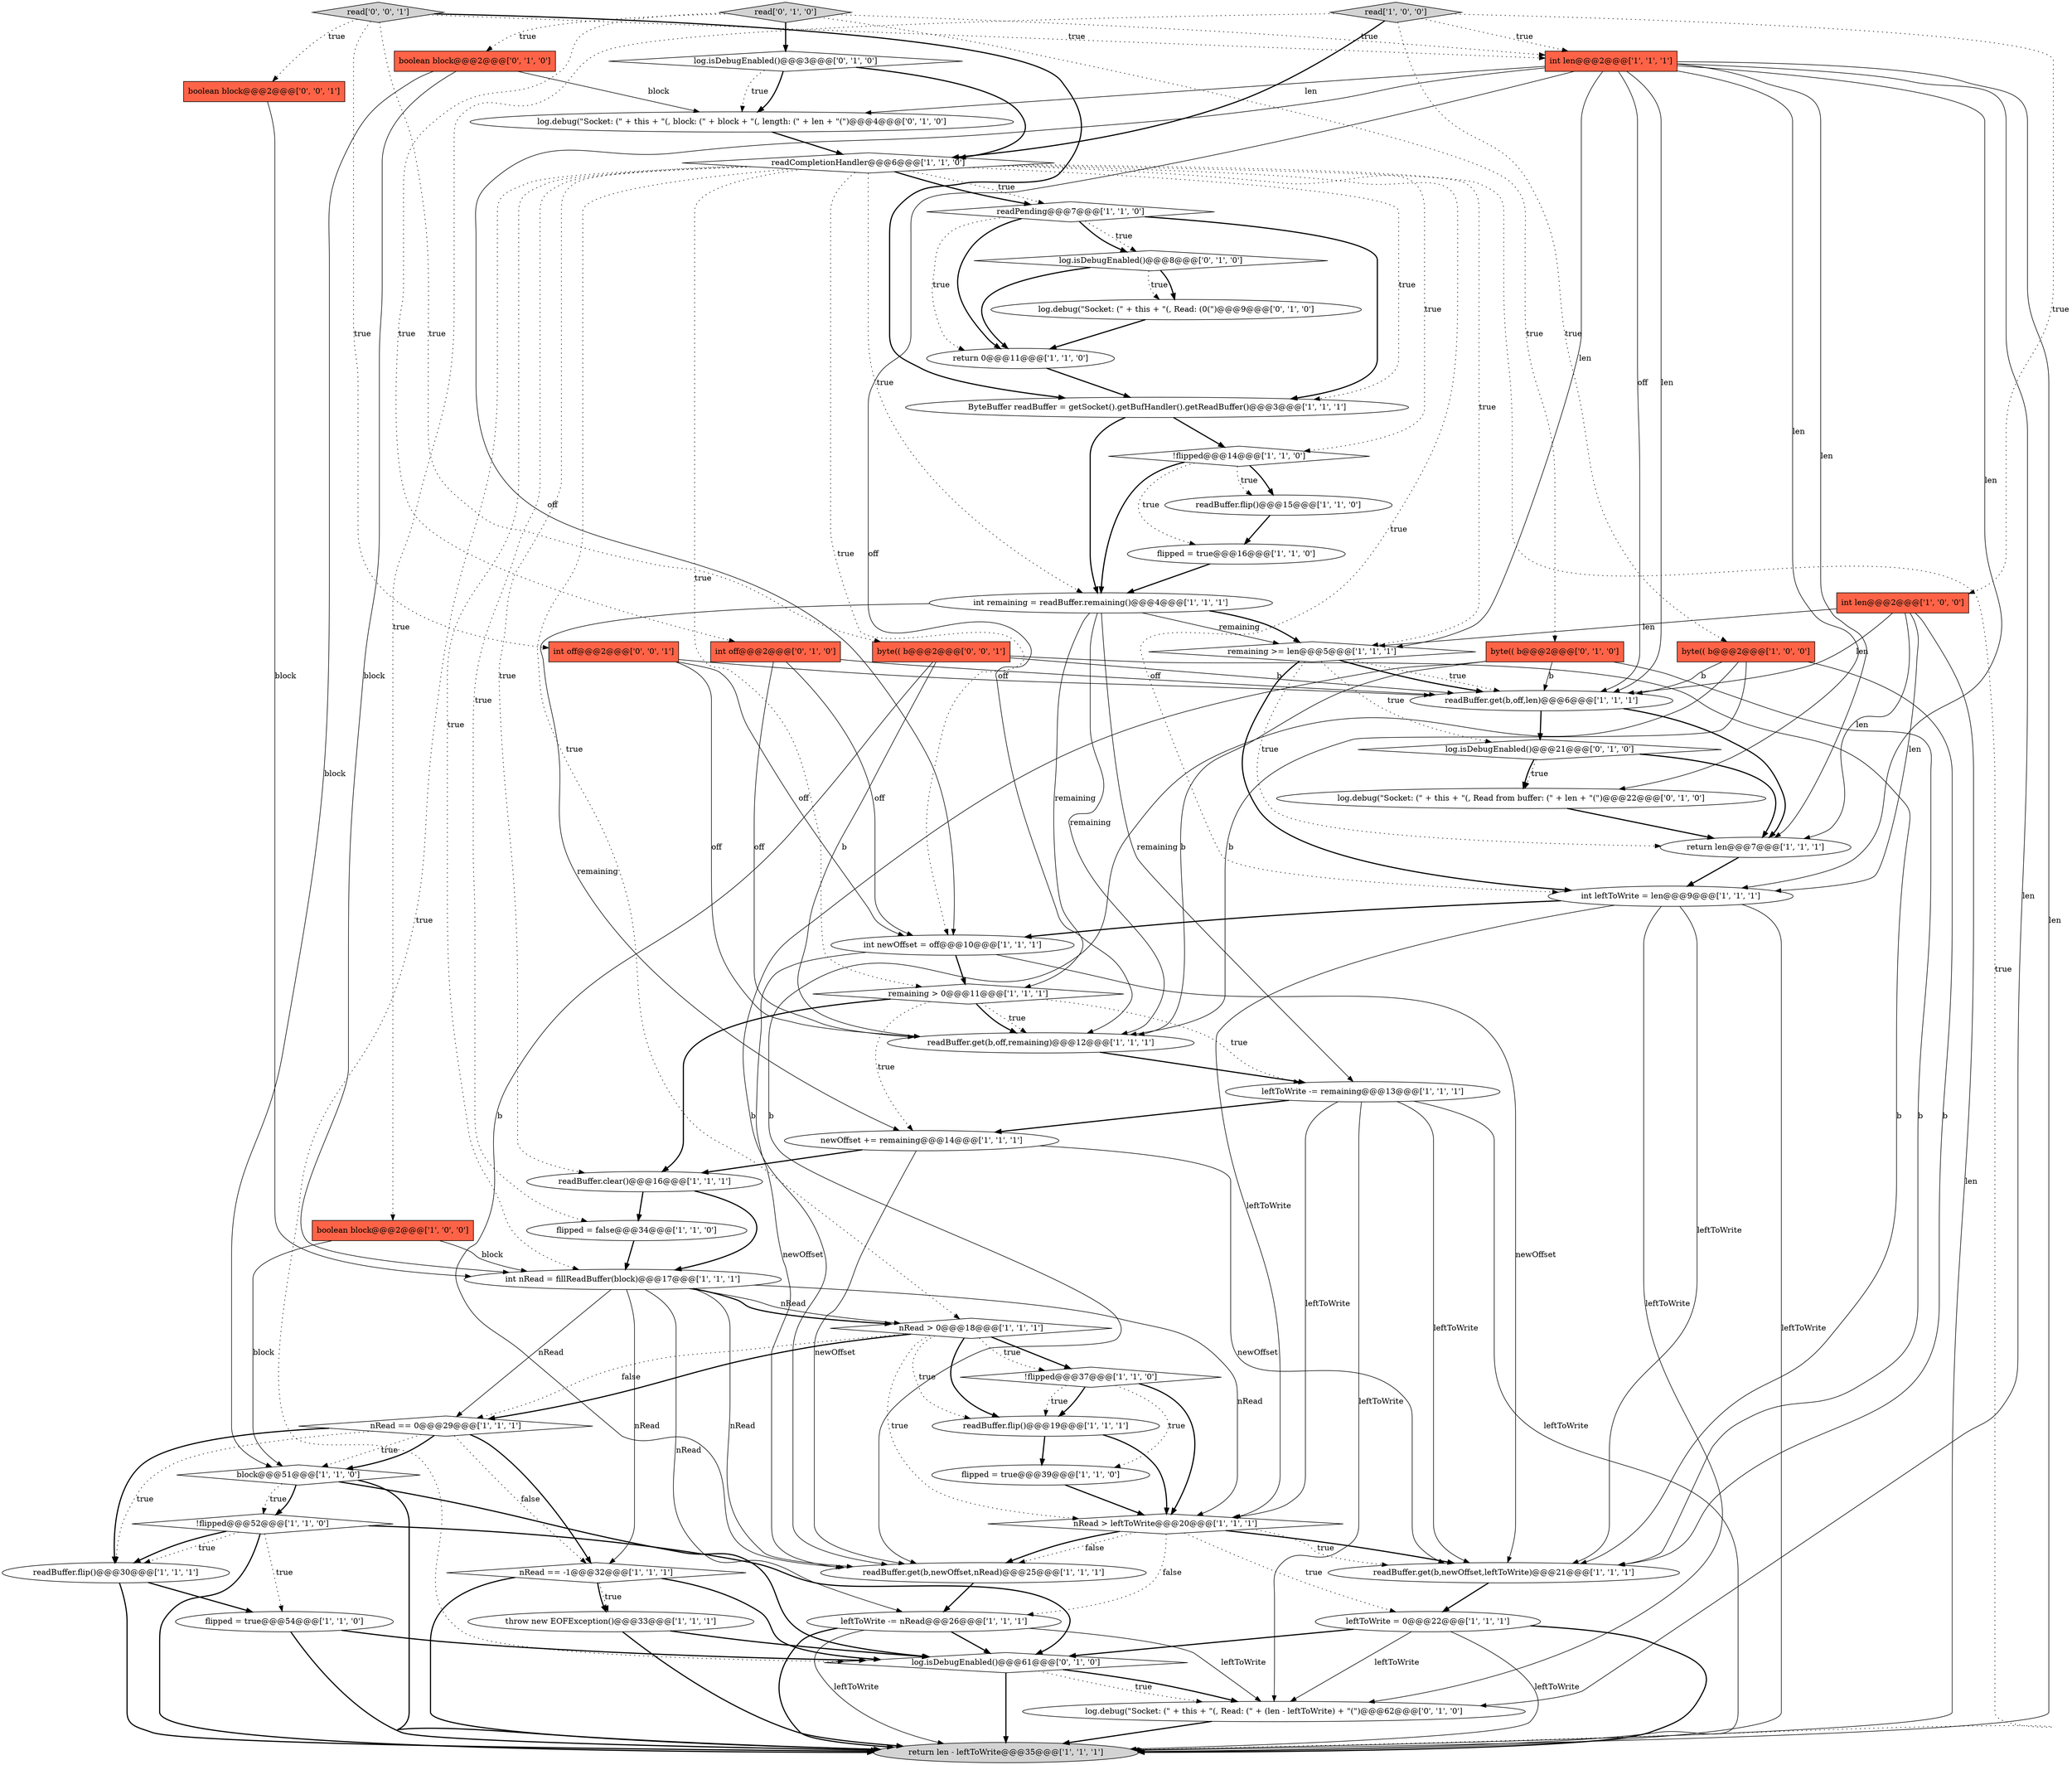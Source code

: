 digraph {
47 [style = filled, label = "log.debug(\"Socket: (\" + this + \"(, Read: (\" + (len - leftToWrite) + \"(\")@@@62@@@['0', '1', '0']", fillcolor = white, shape = ellipse image = "AAA1AAABBB2BBB"];
7 [style = filled, label = "leftToWrite -= nRead@@@26@@@['1', '1', '1']", fillcolor = white, shape = ellipse image = "AAA0AAABBB1BBB"];
57 [style = filled, label = "read['0', '0', '1']", fillcolor = lightgray, shape = diamond image = "AAA0AAABBB3BBB"];
11 [style = filled, label = "boolean block@@@2@@@['1', '0', '0']", fillcolor = tomato, shape = box image = "AAA0AAABBB1BBB"];
14 [style = filled, label = "int newOffset = off@@@10@@@['1', '1', '1']", fillcolor = white, shape = ellipse image = "AAA0AAABBB1BBB"];
32 [style = filled, label = "nRead > 0@@@18@@@['1', '1', '1']", fillcolor = white, shape = diamond image = "AAA0AAABBB1BBB"];
15 [style = filled, label = "byte(( b@@@2@@@['1', '0', '0']", fillcolor = tomato, shape = box image = "AAA0AAABBB1BBB"];
46 [style = filled, label = "log.isDebugEnabled()@@@21@@@['0', '1', '0']", fillcolor = white, shape = diamond image = "AAA1AAABBB2BBB"];
54 [style = filled, label = "byte(( b@@@2@@@['0', '0', '1']", fillcolor = tomato, shape = box image = "AAA0AAABBB3BBB"];
56 [style = filled, label = "boolean block@@@2@@@['0', '0', '1']", fillcolor = tomato, shape = box image = "AAA0AAABBB3BBB"];
21 [style = filled, label = "flipped = true@@@39@@@['1', '1', '0']", fillcolor = white, shape = ellipse image = "AAA0AAABBB1BBB"];
0 [style = filled, label = "readBuffer.get(b,off,len)@@@6@@@['1', '1', '1']", fillcolor = white, shape = ellipse image = "AAA0AAABBB1BBB"];
44 [style = filled, label = "byte(( b@@@2@@@['0', '1', '0']", fillcolor = tomato, shape = box image = "AAA0AAABBB2BBB"];
50 [style = filled, label = "read['0', '1', '0']", fillcolor = lightgray, shape = diamond image = "AAA0AAABBB2BBB"];
52 [style = filled, label = "log.isDebugEnabled()@@@3@@@['0', '1', '0']", fillcolor = white, shape = diamond image = "AAA1AAABBB2BBB"];
8 [style = filled, label = "readBuffer.get(b,newOffset,leftToWrite)@@@21@@@['1', '1', '1']", fillcolor = white, shape = ellipse image = "AAA0AAABBB1BBB"];
1 [style = filled, label = "readBuffer.flip()@@@19@@@['1', '1', '1']", fillcolor = white, shape = ellipse image = "AAA0AAABBB1BBB"];
25 [style = filled, label = "return len - leftToWrite@@@35@@@['1', '1', '1']", fillcolor = lightgray, shape = ellipse image = "AAA0AAABBB1BBB"];
51 [style = filled, label = "log.debug(\"Socket: (\" + this + \"(, Read from buffer: (\" + len + \"(\")@@@22@@@['0', '1', '0']", fillcolor = white, shape = ellipse image = "AAA1AAABBB2BBB"];
2 [style = filled, label = "readBuffer.flip()@@@30@@@['1', '1', '1']", fillcolor = white, shape = ellipse image = "AAA0AAABBB1BBB"];
53 [style = filled, label = "log.debug(\"Socket: (\" + this + \"(, Read: (0(\")@@@9@@@['0', '1', '0']", fillcolor = white, shape = ellipse image = "AAA1AAABBB2BBB"];
29 [style = filled, label = "int nRead = fillReadBuffer(block)@@@17@@@['1', '1', '1']", fillcolor = white, shape = ellipse image = "AAA0AAABBB1BBB"];
49 [style = filled, label = "log.isDebugEnabled()@@@8@@@['0', '1', '0']", fillcolor = white, shape = diamond image = "AAA1AAABBB2BBB"];
41 [style = filled, label = "readBuffer.flip()@@@15@@@['1', '1', '0']", fillcolor = white, shape = ellipse image = "AAA0AAABBB1BBB"];
48 [style = filled, label = "log.debug(\"Socket: (\" + this + \"(, block: (\" + block + \"(, length: (\" + len + \"(\")@@@4@@@['0', '1', '0']", fillcolor = white, shape = ellipse image = "AAA1AAABBB2BBB"];
13 [style = filled, label = "!flipped@@@14@@@['1', '1', '0']", fillcolor = white, shape = diamond image = "AAA0AAABBB1BBB"];
23 [style = filled, label = "readBuffer.clear()@@@16@@@['1', '1', '1']", fillcolor = white, shape = ellipse image = "AAA0AAABBB1BBB"];
12 [style = filled, label = "remaining >= len@@@5@@@['1', '1', '1']", fillcolor = white, shape = diamond image = "AAA0AAABBB1BBB"];
28 [style = filled, label = "remaining > 0@@@11@@@['1', '1', '1']", fillcolor = white, shape = diamond image = "AAA0AAABBB1BBB"];
18 [style = filled, label = "return 0@@@11@@@['1', '1', '0']", fillcolor = white, shape = ellipse image = "AAA0AAABBB1BBB"];
39 [style = filled, label = "nRead == -1@@@32@@@['1', '1', '1']", fillcolor = white, shape = diamond image = "AAA0AAABBB1BBB"];
30 [style = filled, label = "newOffset += remaining@@@14@@@['1', '1', '1']", fillcolor = white, shape = ellipse image = "AAA0AAABBB1BBB"];
34 [style = filled, label = "flipped = true@@@54@@@['1', '1', '0']", fillcolor = white, shape = ellipse image = "AAA0AAABBB1BBB"];
26 [style = filled, label = "!flipped@@@37@@@['1', '1', '0']", fillcolor = white, shape = diamond image = "AAA0AAABBB1BBB"];
19 [style = filled, label = "int remaining = readBuffer.remaining()@@@4@@@['1', '1', '1']", fillcolor = white, shape = ellipse image = "AAA0AAABBB1BBB"];
40 [style = filled, label = "throw new EOFException()@@@33@@@['1', '1', '1']", fillcolor = white, shape = ellipse image = "AAA0AAABBB1BBB"];
3 [style = filled, label = "leftToWrite = 0@@@22@@@['1', '1', '1']", fillcolor = white, shape = ellipse image = "AAA0AAABBB1BBB"];
27 [style = filled, label = "return len@@@7@@@['1', '1', '1']", fillcolor = white, shape = ellipse image = "AAA0AAABBB1BBB"];
16 [style = filled, label = "readPending@@@7@@@['1', '1', '0']", fillcolor = white, shape = diamond image = "AAA0AAABBB1BBB"];
55 [style = filled, label = "int off@@@2@@@['0', '0', '1']", fillcolor = tomato, shape = box image = "AAA0AAABBB3BBB"];
10 [style = filled, label = "nRead == 0@@@29@@@['1', '1', '1']", fillcolor = white, shape = diamond image = "AAA0AAABBB1BBB"];
33 [style = filled, label = "!flipped@@@52@@@['1', '1', '0']", fillcolor = white, shape = diamond image = "AAA0AAABBB1BBB"];
9 [style = filled, label = "ByteBuffer readBuffer = getSocket().getBufHandler().getReadBuffer()@@@3@@@['1', '1', '1']", fillcolor = white, shape = ellipse image = "AAA0AAABBB1BBB"];
17 [style = filled, label = "int len@@@2@@@['1', '0', '0']", fillcolor = tomato, shape = box image = "AAA0AAABBB1BBB"];
43 [style = filled, label = "int off@@@2@@@['0', '1', '0']", fillcolor = tomato, shape = box image = "AAA0AAABBB2BBB"];
36 [style = filled, label = "flipped = false@@@34@@@['1', '1', '0']", fillcolor = white, shape = ellipse image = "AAA0AAABBB1BBB"];
20 [style = filled, label = "block@@@51@@@['1', '1', '0']", fillcolor = white, shape = diamond image = "AAA0AAABBB1BBB"];
6 [style = filled, label = "readCompletionHandler@@@6@@@['1', '1', '0']", fillcolor = white, shape = diamond image = "AAA0AAABBB1BBB"];
31 [style = filled, label = "leftToWrite -= remaining@@@13@@@['1', '1', '1']", fillcolor = white, shape = ellipse image = "AAA0AAABBB1BBB"];
4 [style = filled, label = "flipped = true@@@16@@@['1', '1', '0']", fillcolor = white, shape = ellipse image = "AAA0AAABBB1BBB"];
42 [style = filled, label = "boolean block@@@2@@@['0', '1', '0']", fillcolor = tomato, shape = box image = "AAA0AAABBB2BBB"];
22 [style = filled, label = "readBuffer.get(b,newOffset,nRead)@@@25@@@['1', '1', '1']", fillcolor = white, shape = ellipse image = "AAA0AAABBB1BBB"];
5 [style = filled, label = "int leftToWrite = len@@@9@@@['1', '1', '1']", fillcolor = white, shape = ellipse image = "AAA0AAABBB1BBB"];
38 [style = filled, label = "nRead > leftToWrite@@@20@@@['1', '1', '1']", fillcolor = white, shape = diamond image = "AAA0AAABBB1BBB"];
35 [style = filled, label = "read['1', '0', '0']", fillcolor = lightgray, shape = diamond image = "AAA0AAABBB1BBB"];
45 [style = filled, label = "log.isDebugEnabled()@@@61@@@['0', '1', '0']", fillcolor = white, shape = diamond image = "AAA1AAABBB2BBB"];
24 [style = filled, label = "int len@@@2@@@['1', '1', '1']", fillcolor = tomato, shape = box image = "AAA0AAABBB1BBB"];
37 [style = filled, label = "readBuffer.get(b,off,remaining)@@@12@@@['1', '1', '1']", fillcolor = white, shape = ellipse image = "AAA0AAABBB1BBB"];
54->0 [style = solid, label="b"];
6->23 [style = dotted, label="true"];
5->14 [style = bold, label=""];
32->1 [style = dotted, label="true"];
6->16 [style = dotted, label="true"];
55->37 [style = solid, label="off"];
26->38 [style = bold, label=""];
28->31 [style = dotted, label="true"];
38->8 [style = bold, label=""];
10->39 [style = bold, label=""];
55->14 [style = solid, label="off"];
44->37 [style = solid, label="b"];
16->18 [style = dotted, label="true"];
14->8 [style = solid, label="newOffset"];
29->32 [style = solid, label="nRead"];
5->8 [style = solid, label="leftToWrite"];
2->34 [style = bold, label=""];
6->45 [style = dotted, label="true"];
57->55 [style = dotted, label="true"];
29->39 [style = solid, label="nRead"];
24->14 [style = solid, label="off"];
31->47 [style = solid, label="leftToWrite"];
20->25 [style = bold, label=""];
14->28 [style = bold, label=""];
0->27 [style = bold, label=""];
41->4 [style = bold, label=""];
0->46 [style = bold, label=""];
4->19 [style = bold, label=""];
14->22 [style = solid, label="newOffset"];
46->51 [style = dotted, label="true"];
19->12 [style = solid, label="remaining"];
29->32 [style = bold, label=""];
51->27 [style = bold, label=""];
19->37 [style = solid, label="remaining"];
6->25 [style = dotted, label="true"];
28->37 [style = dotted, label="true"];
49->53 [style = dotted, label="true"];
3->25 [style = bold, label=""];
43->14 [style = solid, label="off"];
19->31 [style = solid, label="remaining"];
11->20 [style = solid, label="block"];
56->29 [style = solid, label="block"];
38->8 [style = dotted, label="true"];
34->25 [style = bold, label=""];
45->47 [style = dotted, label="true"];
40->25 [style = bold, label=""];
35->17 [style = dotted, label="true"];
6->29 [style = dotted, label="true"];
23->29 [style = bold, label=""];
35->6 [style = bold, label=""];
12->0 [style = bold, label=""];
29->22 [style = solid, label="nRead"];
12->27 [style = dotted, label="true"];
13->4 [style = dotted, label="true"];
31->25 [style = solid, label="leftToWrite"];
43->0 [style = solid, label="off"];
33->2 [style = dotted, label="true"];
37->31 [style = bold, label=""];
26->21 [style = dotted, label="true"];
6->36 [style = dotted, label="true"];
17->5 [style = solid, label="len"];
17->0 [style = solid, label="len"];
40->45 [style = bold, label=""];
50->44 [style = dotted, label="true"];
30->8 [style = solid, label="newOffset"];
49->53 [style = bold, label=""];
39->40 [style = dotted, label="true"];
50->24 [style = dotted, label="true"];
24->27 [style = solid, label="len"];
19->28 [style = solid, label="remaining"];
57->24 [style = dotted, label="true"];
13->41 [style = bold, label=""];
8->3 [style = bold, label=""];
32->1 [style = bold, label=""];
33->2 [style = bold, label=""];
6->5 [style = dotted, label="true"];
24->25 [style = solid, label="len"];
7->47 [style = solid, label="leftToWrite"];
32->10 [style = bold, label=""];
53->18 [style = bold, label=""];
30->23 [style = bold, label=""];
26->1 [style = bold, label=""];
44->8 [style = solid, label="b"];
52->48 [style = dotted, label="true"];
31->38 [style = solid, label="leftToWrite"];
29->10 [style = solid, label="nRead"];
10->20 [style = dotted, label="true"];
6->12 [style = dotted, label="true"];
32->38 [style = dotted, label="true"];
29->7 [style = solid, label="nRead"];
24->47 [style = solid, label="len"];
32->10 [style = dotted, label="false"];
44->0 [style = solid, label="b"];
33->45 [style = bold, label=""];
54->8 [style = solid, label="b"];
24->12 [style = solid, label="len"];
38->3 [style = dotted, label="true"];
10->20 [style = bold, label=""];
13->41 [style = dotted, label="true"];
9->19 [style = bold, label=""];
24->48 [style = solid, label="len"];
55->0 [style = solid, label="off"];
35->11 [style = dotted, label="true"];
35->24 [style = dotted, label="true"];
13->19 [style = bold, label=""];
29->38 [style = solid, label="nRead"];
10->39 [style = dotted, label="false"];
6->19 [style = dotted, label="true"];
42->20 [style = solid, label="block"];
52->6 [style = bold, label=""];
12->0 [style = dotted, label="true"];
24->5 [style = solid, label="len"];
46->27 [style = bold, label=""];
34->45 [style = bold, label=""];
16->49 [style = dotted, label="true"];
28->23 [style = bold, label=""];
24->37 [style = solid, label="off"];
6->14 [style = dotted, label="true"];
46->51 [style = bold, label=""];
50->43 [style = dotted, label="true"];
39->45 [style = bold, label=""];
32->26 [style = bold, label=""];
5->25 [style = solid, label="leftToWrite"];
6->13 [style = dotted, label="true"];
6->16 [style = bold, label=""];
16->49 [style = bold, label=""];
31->8 [style = solid, label="leftToWrite"];
18->9 [style = bold, label=""];
48->6 [style = bold, label=""];
20->33 [style = dotted, label="true"];
33->34 [style = dotted, label="true"];
12->46 [style = dotted, label="true"];
7->25 [style = bold, label=""];
21->38 [style = bold, label=""];
52->48 [style = bold, label=""];
7->45 [style = bold, label=""];
6->9 [style = dotted, label="true"];
44->22 [style = solid, label="b"];
54->22 [style = solid, label="b"];
42->29 [style = solid, label="block"];
19->30 [style = solid, label="remaining"];
5->47 [style = solid, label="leftToWrite"];
31->30 [style = bold, label=""];
54->37 [style = solid, label="b"];
38->22 [style = dotted, label="false"];
39->25 [style = bold, label=""];
20->33 [style = bold, label=""];
15->22 [style = solid, label="b"];
10->2 [style = dotted, label="true"];
50->42 [style = dotted, label="true"];
11->29 [style = solid, label="block"];
24->0 [style = solid, label="off"];
10->2 [style = bold, label=""];
24->51 [style = solid, label="len"];
15->0 [style = solid, label="b"];
36->29 [style = bold, label=""];
16->18 [style = bold, label=""];
7->25 [style = solid, label="leftToWrite"];
3->47 [style = solid, label="leftToWrite"];
35->15 [style = dotted, label="true"];
6->32 [style = dotted, label="true"];
17->27 [style = solid, label="len"];
1->21 [style = bold, label=""];
9->13 [style = bold, label=""];
32->26 [style = dotted, label="true"];
57->9 [style = bold, label=""];
45->47 [style = bold, label=""];
42->48 [style = solid, label="block"];
15->37 [style = solid, label="b"];
6->28 [style = dotted, label="true"];
38->22 [style = bold, label=""];
5->38 [style = solid, label="leftToWrite"];
30->22 [style = solid, label="newOffset"];
57->54 [style = dotted, label="true"];
2->25 [style = bold, label=""];
26->1 [style = dotted, label="true"];
28->30 [style = dotted, label="true"];
20->45 [style = bold, label=""];
17->12 [style = solid, label="len"];
12->5 [style = bold, label=""];
24->0 [style = solid, label="len"];
49->18 [style = bold, label=""];
57->56 [style = dotted, label="true"];
17->25 [style = solid, label="len"];
3->25 [style = solid, label="leftToWrite"];
28->37 [style = bold, label=""];
27->5 [style = bold, label=""];
22->7 [style = bold, label=""];
15->8 [style = solid, label="b"];
23->36 [style = bold, label=""];
43->37 [style = solid, label="off"];
38->7 [style = dotted, label="false"];
3->45 [style = bold, label=""];
1->38 [style = bold, label=""];
39->40 [style = bold, label=""];
50->52 [style = bold, label=""];
45->25 [style = bold, label=""];
33->25 [style = bold, label=""];
19->12 [style = bold, label=""];
47->25 [style = bold, label=""];
16->9 [style = bold, label=""];
}
